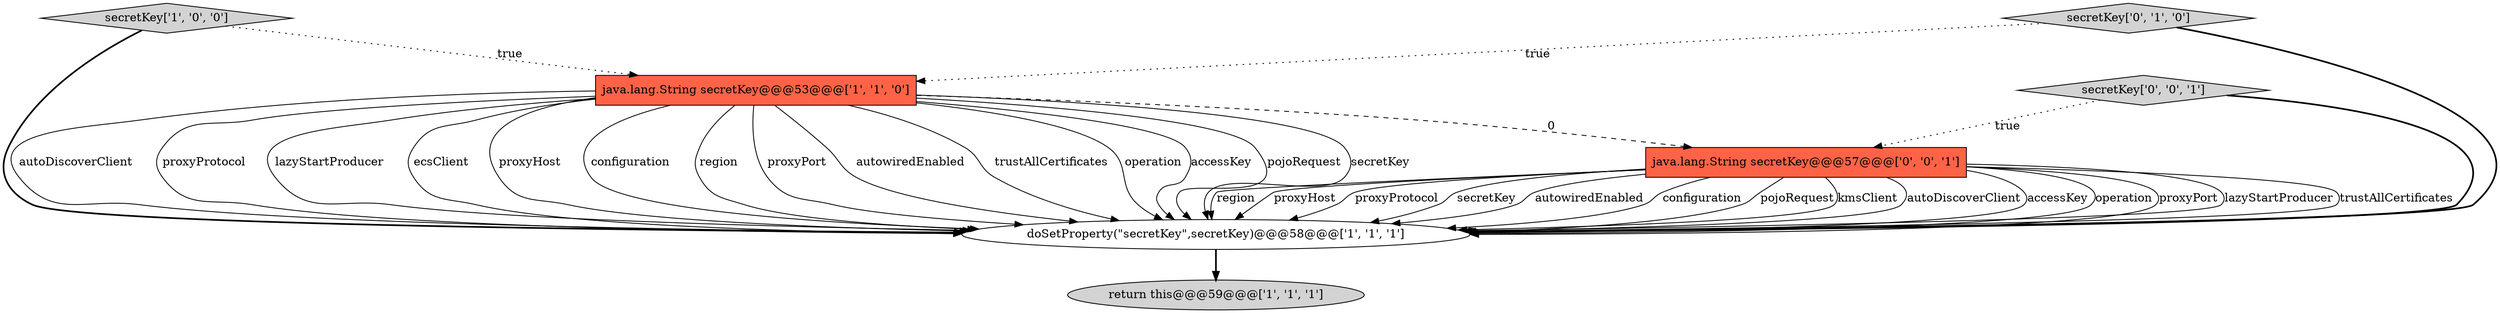 digraph {
1 [style = filled, label = "secretKey['1', '0', '0']", fillcolor = lightgray, shape = diamond image = "AAA0AAABBB1BBB"];
0 [style = filled, label = "return this@@@59@@@['1', '1', '1']", fillcolor = lightgray, shape = ellipse image = "AAA0AAABBB1BBB"];
6 [style = filled, label = "secretKey['0', '0', '1']", fillcolor = lightgray, shape = diamond image = "AAA0AAABBB3BBB"];
3 [style = filled, label = "doSetProperty(\"secretKey\",secretKey)@@@58@@@['1', '1', '1']", fillcolor = white, shape = ellipse image = "AAA0AAABBB1BBB"];
2 [style = filled, label = "java.lang.String secretKey@@@53@@@['1', '1', '0']", fillcolor = tomato, shape = box image = "AAA0AAABBB1BBB"];
5 [style = filled, label = "java.lang.String secretKey@@@57@@@['0', '0', '1']", fillcolor = tomato, shape = box image = "AAA0AAABBB3BBB"];
4 [style = filled, label = "secretKey['0', '1', '0']", fillcolor = lightgray, shape = diamond image = "AAA0AAABBB2BBB"];
6->3 [style = bold, label=""];
4->3 [style = bold, label=""];
2->3 [style = solid, label="autoDiscoverClient"];
2->3 [style = solid, label="proxyProtocol"];
5->3 [style = solid, label="region"];
5->3 [style = solid, label="proxyHost"];
1->3 [style = bold, label=""];
5->3 [style = solid, label="proxyProtocol"];
5->3 [style = solid, label="secretKey"];
2->3 [style = solid, label="lazyStartProducer"];
5->3 [style = solid, label="autowiredEnabled"];
2->3 [style = solid, label="ecsClient"];
5->3 [style = solid, label="configuration"];
2->3 [style = solid, label="proxyHost"];
3->0 [style = bold, label=""];
4->2 [style = dotted, label="true"];
2->3 [style = solid, label="configuration"];
5->3 [style = solid, label="pojoRequest"];
2->5 [style = dashed, label="0"];
5->3 [style = solid, label="kmsClient"];
5->3 [style = solid, label="autoDiscoverClient"];
5->3 [style = solid, label="accessKey"];
2->3 [style = solid, label="region"];
2->3 [style = solid, label="proxyPort"];
2->3 [style = solid, label="autowiredEnabled"];
2->3 [style = solid, label="trustAllCertificates"];
5->3 [style = solid, label="operation"];
2->3 [style = solid, label="operation"];
5->3 [style = solid, label="proxyPort"];
1->2 [style = dotted, label="true"];
5->3 [style = solid, label="lazyStartProducer"];
2->3 [style = solid, label="accessKey"];
5->3 [style = solid, label="trustAllCertificates"];
2->3 [style = solid, label="pojoRequest"];
6->5 [style = dotted, label="true"];
2->3 [style = solid, label="secretKey"];
}
